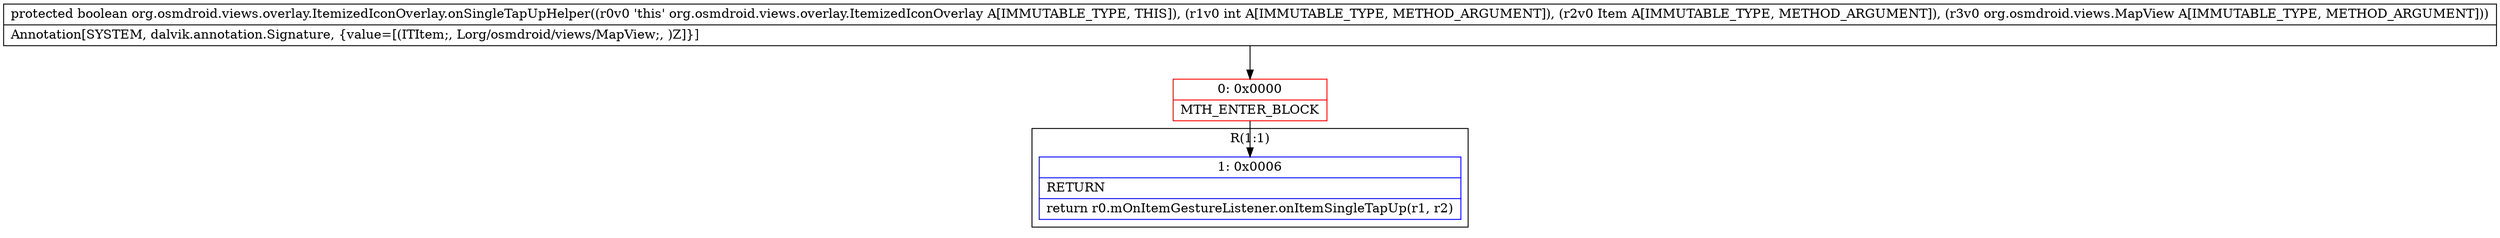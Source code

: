 digraph "CFG fororg.osmdroid.views.overlay.ItemizedIconOverlay.onSingleTapUpHelper(ILorg\/osmdroid\/views\/overlay\/OverlayItem;Lorg\/osmdroid\/views\/MapView;)Z" {
subgraph cluster_Region_1067023605 {
label = "R(1:1)";
node [shape=record,color=blue];
Node_1 [shape=record,label="{1\:\ 0x0006|RETURN\l|return r0.mOnItemGestureListener.onItemSingleTapUp(r1, r2)\l}"];
}
Node_0 [shape=record,color=red,label="{0\:\ 0x0000|MTH_ENTER_BLOCK\l}"];
MethodNode[shape=record,label="{protected boolean org.osmdroid.views.overlay.ItemizedIconOverlay.onSingleTapUpHelper((r0v0 'this' org.osmdroid.views.overlay.ItemizedIconOverlay A[IMMUTABLE_TYPE, THIS]), (r1v0 int A[IMMUTABLE_TYPE, METHOD_ARGUMENT]), (r2v0 Item A[IMMUTABLE_TYPE, METHOD_ARGUMENT]), (r3v0 org.osmdroid.views.MapView A[IMMUTABLE_TYPE, METHOD_ARGUMENT]))  | Annotation[SYSTEM, dalvik.annotation.Signature, \{value=[(ITItem;, Lorg\/osmdroid\/views\/MapView;, )Z]\}]\l}"];
MethodNode -> Node_0;
Node_0 -> Node_1;
}

